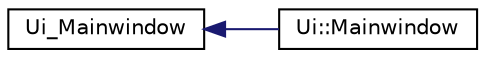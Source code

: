 digraph "Graphical Class Hierarchy"
{
 // LATEX_PDF_SIZE
  edge [fontname="Helvetica",fontsize="10",labelfontname="Helvetica",labelfontsize="10"];
  node [fontname="Helvetica",fontsize="10",shape=record];
  rankdir="LR";
  Node0 [label="Ui_Mainwindow",height=0.2,width=0.4,color="black", fillcolor="white", style="filled",URL="$class_ui___mainwindow.html",tooltip=" "];
  Node0 -> Node1 [dir="back",color="midnightblue",fontsize="10",style="solid",fontname="Helvetica"];
  Node1 [label="Ui::Mainwindow",height=0.2,width=0.4,color="black", fillcolor="white", style="filled",URL="$class_ui_1_1_mainwindow.html",tooltip=" "];
}
